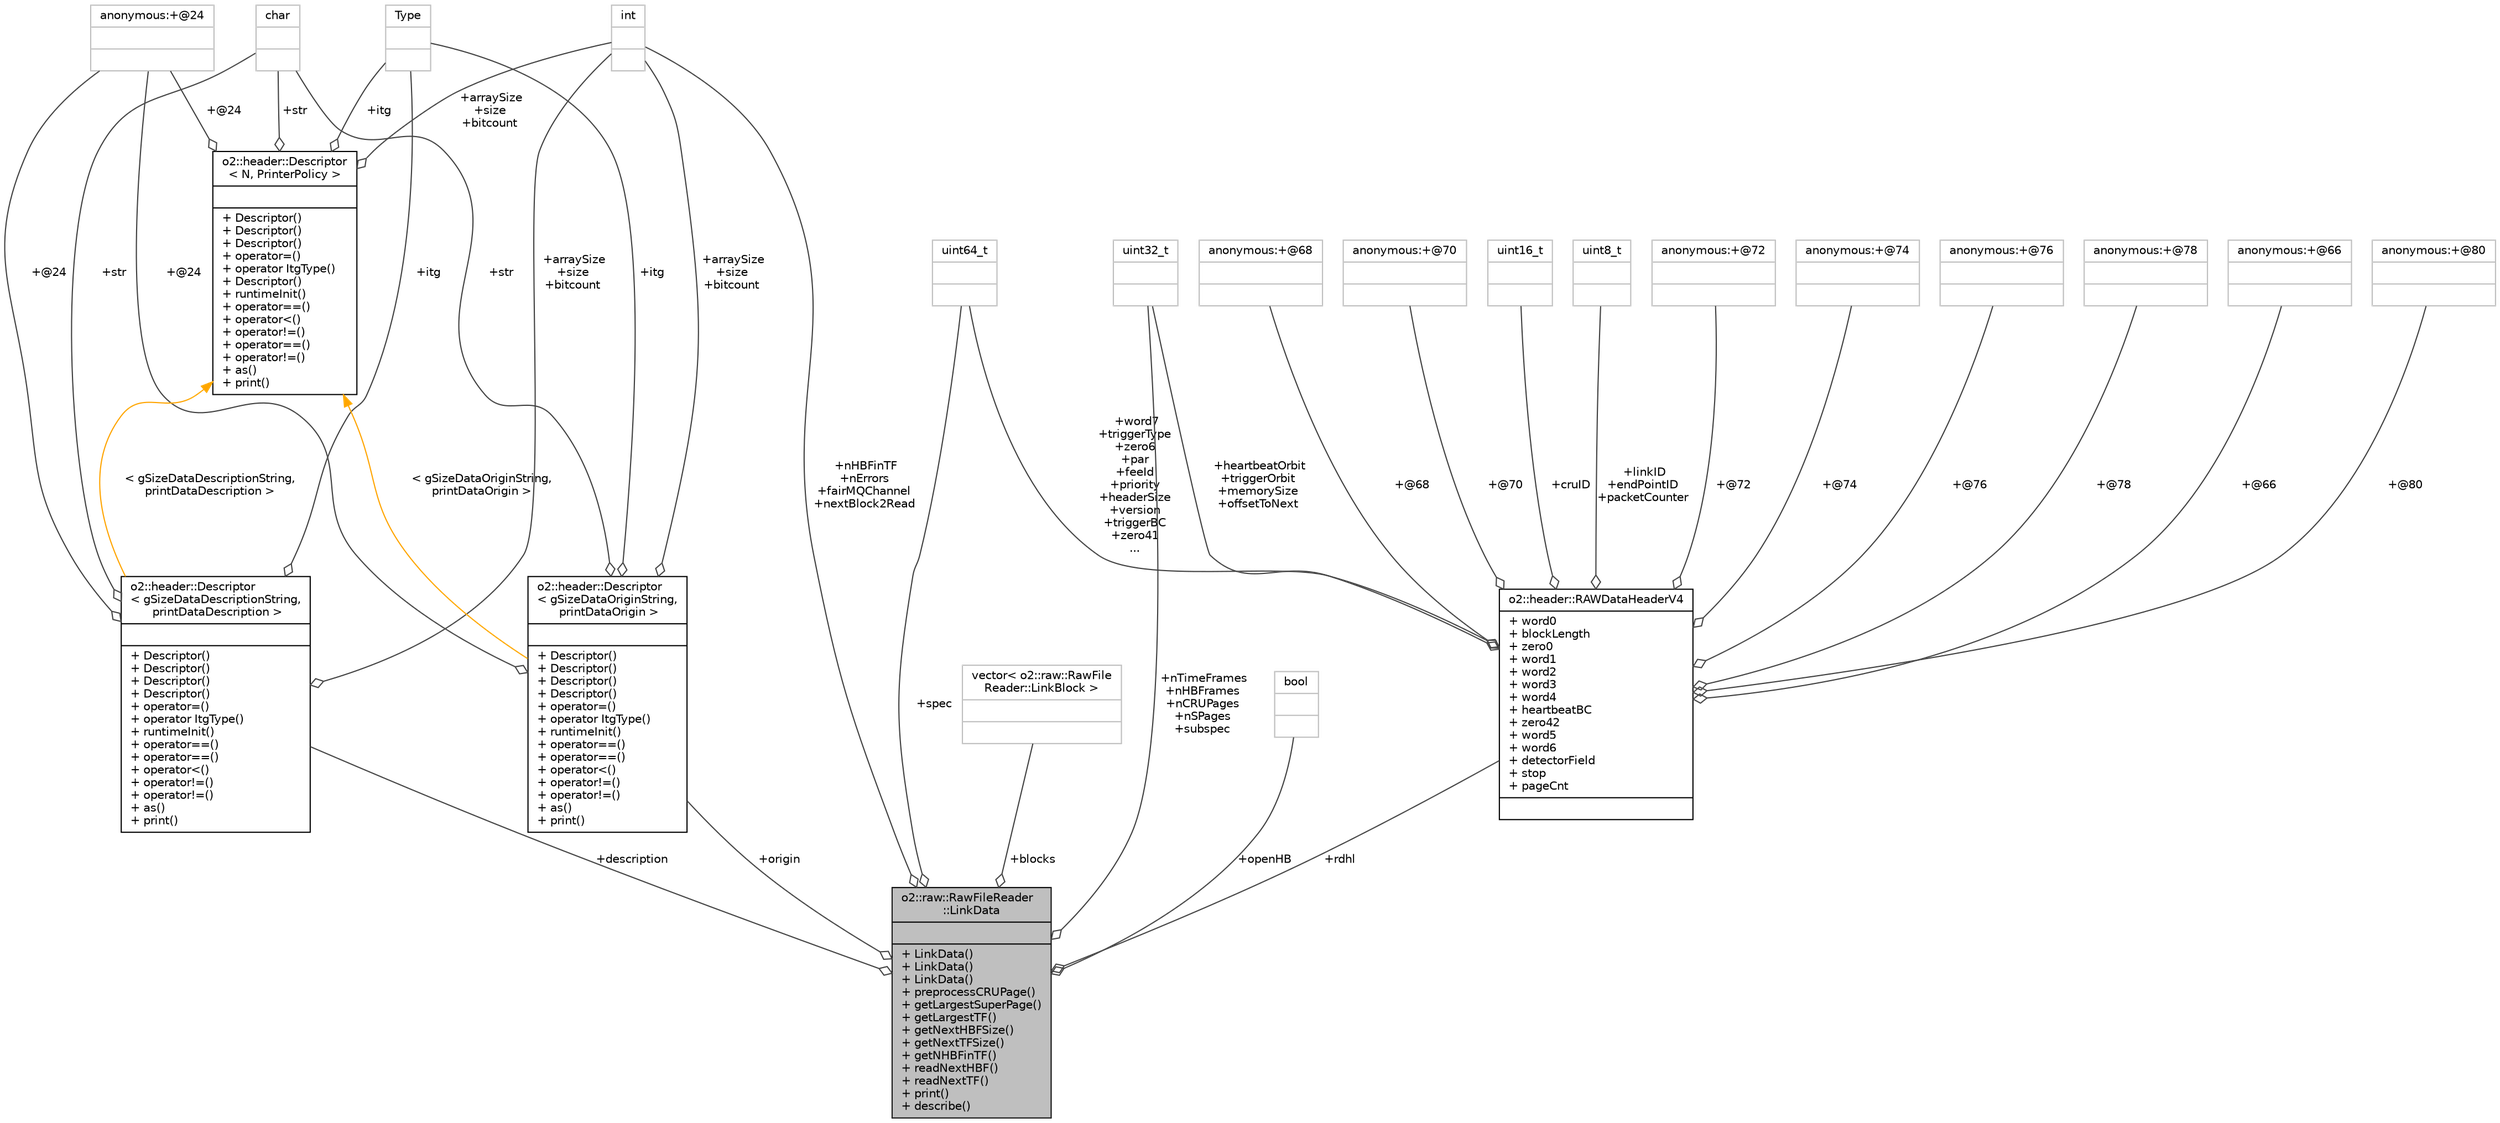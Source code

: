 digraph "o2::raw::RawFileReader::LinkData"
{
 // INTERACTIVE_SVG=YES
  bgcolor="transparent";
  edge [fontname="Helvetica",fontsize="10",labelfontname="Helvetica",labelfontsize="10"];
  node [fontname="Helvetica",fontsize="10",shape=record];
  Node1 [label="{o2::raw::RawFileReader\l::LinkData\n||+ LinkData()\l+ LinkData()\l+ LinkData()\l+ preprocessCRUPage()\l+ getLargestSuperPage()\l+ getLargestTF()\l+ getNextHBFSize()\l+ getNextTFSize()\l+ getNHBFinTF()\l+ readNextHBF()\l+ readNextTF()\l+ print()\l+ describe()\l}",height=0.2,width=0.4,color="black", fillcolor="grey75", style="filled", fontcolor="black"];
  Node2 -> Node1 [color="grey25",fontsize="10",style="solid",label=" +spec" ,arrowhead="odiamond",fontname="Helvetica"];
  Node2 [label="{uint64_t\n||}",height=0.2,width=0.4,color="grey75"];
  Node3 -> Node1 [color="grey25",fontsize="10",style="solid",label=" +origin" ,arrowhead="odiamond",fontname="Helvetica"];
  Node3 [label="{o2::header::Descriptor\l\< gSizeDataOriginString,\l printDataOrigin \>\n||+ Descriptor()\l+ Descriptor()\l+ Descriptor()\l+ Descriptor()\l+ operator=()\l+ operator ItgType()\l+ runtimeInit()\l+ operator==()\l+ operator==()\l+ operator\<()\l+ operator!=()\l+ operator!=()\l+ as()\l+ print()\l}",height=0.2,width=0.4,color="black",URL="$d9/db3/structo2_1_1header_1_1Descriptor.html"];
  Node4 -> Node3 [color="grey25",fontsize="10",style="solid",label=" +itg" ,arrowhead="odiamond",fontname="Helvetica"];
  Node4 [label="{Type\n||}",height=0.2,width=0.4,color="grey75"];
  Node5 -> Node3 [color="grey25",fontsize="10",style="solid",label=" +str" ,arrowhead="odiamond",fontname="Helvetica"];
  Node5 [label="{char\n||}",height=0.2,width=0.4,color="grey75"];
  Node6 -> Node3 [color="grey25",fontsize="10",style="solid",label=" +arraySize\n+size\n+bitcount" ,arrowhead="odiamond",fontname="Helvetica"];
  Node6 [label="{int\n||}",height=0.2,width=0.4,color="grey75"];
  Node7 -> Node3 [color="grey25",fontsize="10",style="solid",label=" +@24" ,arrowhead="odiamond",fontname="Helvetica"];
  Node7 [label="{anonymous:+@24\n||}",height=0.2,width=0.4,color="grey75"];
  Node8 -> Node3 [dir="back",color="orange",fontsize="10",style="solid",label=" \< gSizeDataOriginString,\l printDataOrigin \>" ,fontname="Helvetica"];
  Node8 [label="{o2::header::Descriptor\l\< N, PrinterPolicy \>\n||+ Descriptor()\l+ Descriptor()\l+ Descriptor()\l+ operator=()\l+ operator ItgType()\l+ Descriptor()\l+ runtimeInit()\l+ operator==()\l+ operator\<()\l+ operator!=()\l+ operator==()\l+ operator!=()\l+ as()\l+ print()\l}",height=0.2,width=0.4,color="black",URL="$d9/db3/structo2_1_1header_1_1Descriptor.html"];
  Node4 -> Node8 [color="grey25",fontsize="10",style="solid",label=" +itg" ,arrowhead="odiamond",fontname="Helvetica"];
  Node5 -> Node8 [color="grey25",fontsize="10",style="solid",label=" +str" ,arrowhead="odiamond",fontname="Helvetica"];
  Node6 -> Node8 [color="grey25",fontsize="10",style="solid",label=" +arraySize\n+size\n+bitcount" ,arrowhead="odiamond",fontname="Helvetica"];
  Node7 -> Node8 [color="grey25",fontsize="10",style="solid",label=" +@24" ,arrowhead="odiamond",fontname="Helvetica"];
  Node9 -> Node1 [color="grey25",fontsize="10",style="solid",label=" +description" ,arrowhead="odiamond",fontname="Helvetica"];
  Node9 [label="{o2::header::Descriptor\l\< gSizeDataDescriptionString,\l printDataDescription \>\n||+ Descriptor()\l+ Descriptor()\l+ Descriptor()\l+ Descriptor()\l+ operator=()\l+ operator ItgType()\l+ runtimeInit()\l+ operator==()\l+ operator==()\l+ operator\<()\l+ operator!=()\l+ operator!=()\l+ as()\l+ print()\l}",height=0.2,width=0.4,color="black",URL="$d9/db3/structo2_1_1header_1_1Descriptor.html"];
  Node4 -> Node9 [color="grey25",fontsize="10",style="solid",label=" +itg" ,arrowhead="odiamond",fontname="Helvetica"];
  Node5 -> Node9 [color="grey25",fontsize="10",style="solid",label=" +str" ,arrowhead="odiamond",fontname="Helvetica"];
  Node6 -> Node9 [color="grey25",fontsize="10",style="solid",label=" +arraySize\n+size\n+bitcount" ,arrowhead="odiamond",fontname="Helvetica"];
  Node7 -> Node9 [color="grey25",fontsize="10",style="solid",label=" +@24" ,arrowhead="odiamond",fontname="Helvetica"];
  Node8 -> Node9 [dir="back",color="orange",fontsize="10",style="solid",label=" \< gSizeDataDescriptionString,\l printDataDescription \>" ,fontname="Helvetica"];
  Node10 -> Node1 [color="grey25",fontsize="10",style="solid",label=" +blocks" ,arrowhead="odiamond",fontname="Helvetica"];
  Node10 [label="{vector\< o2::raw::RawFile\lReader::LinkBlock \>\n||}",height=0.2,width=0.4,color="grey75"];
  Node11 -> Node1 [color="grey25",fontsize="10",style="solid",label=" +nTimeFrames\n+nHBFrames\n+nCRUPages\n+nSPages\n+subspec" ,arrowhead="odiamond",fontname="Helvetica"];
  Node11 [label="{uint32_t\n||}",height=0.2,width=0.4,color="grey75"];
  Node6 -> Node1 [color="grey25",fontsize="10",style="solid",label=" +nHBFinTF\n+nErrors\n+fairMQChannel\n+nextBlock2Read" ,arrowhead="odiamond",fontname="Helvetica"];
  Node12 -> Node1 [color="grey25",fontsize="10",style="solid",label=" +openHB" ,arrowhead="odiamond",fontname="Helvetica"];
  Node12 [label="{bool\n||}",height=0.2,width=0.4,color="grey75"];
  Node13 -> Node1 [color="grey25",fontsize="10",style="solid",label=" +rdhl" ,arrowhead="odiamond",fontname="Helvetica"];
  Node13 [label="{o2::header::RAWDataHeaderV4\n|+ word0\l+ blockLength\l+ zero0\l+ word1\l+ word2\l+ word3\l+ word4\l+ heartbeatBC\l+ zero42\l+ word5\l+ word6\l+ detectorField\l+ stop\l+ pageCnt\l|}",height=0.2,width=0.4,color="black",URL="$d8/d47/structo2_1_1header_1_1RAWDataHeaderV4.html"];
  Node14 -> Node13 [color="grey25",fontsize="10",style="solid",label=" +@68" ,arrowhead="odiamond",fontname="Helvetica"];
  Node14 [label="{anonymous:+@68\n||}",height=0.2,width=0.4,color="grey75"];
  Node15 -> Node13 [color="grey25",fontsize="10",style="solid",label=" +@70" ,arrowhead="odiamond",fontname="Helvetica"];
  Node15 [label="{anonymous:+@70\n||}",height=0.2,width=0.4,color="grey75"];
  Node2 -> Node13 [color="grey25",fontsize="10",style="solid",label=" +word7\n+triggerType\n+zero6\n+par\n+feeId\n+priority\n+headerSize\n+version\n+triggerBC\n+zero41\n..." ,arrowhead="odiamond",fontname="Helvetica"];
  Node16 -> Node13 [color="grey25",fontsize="10",style="solid",label=" +cruID" ,arrowhead="odiamond",fontname="Helvetica"];
  Node16 [label="{uint16_t\n||}",height=0.2,width=0.4,color="grey75"];
  Node17 -> Node13 [color="grey25",fontsize="10",style="solid",label=" +linkID\n+endPointID\n+packetCounter" ,arrowhead="odiamond",fontname="Helvetica"];
  Node17 [label="{uint8_t\n||}",height=0.2,width=0.4,color="grey75"];
  Node18 -> Node13 [color="grey25",fontsize="10",style="solid",label=" +@72" ,arrowhead="odiamond",fontname="Helvetica"];
  Node18 [label="{anonymous:+@72\n||}",height=0.2,width=0.4,color="grey75"];
  Node11 -> Node13 [color="grey25",fontsize="10",style="solid",label=" +heartbeatOrbit\n+triggerOrbit\n+memorySize\n+offsetToNext" ,arrowhead="odiamond",fontname="Helvetica"];
  Node19 -> Node13 [color="grey25",fontsize="10",style="solid",label=" +@74" ,arrowhead="odiamond",fontname="Helvetica"];
  Node19 [label="{anonymous:+@74\n||}",height=0.2,width=0.4,color="grey75"];
  Node20 -> Node13 [color="grey25",fontsize="10",style="solid",label=" +@76" ,arrowhead="odiamond",fontname="Helvetica"];
  Node20 [label="{anonymous:+@76\n||}",height=0.2,width=0.4,color="grey75"];
  Node21 -> Node13 [color="grey25",fontsize="10",style="solid",label=" +@78" ,arrowhead="odiamond",fontname="Helvetica"];
  Node21 [label="{anonymous:+@78\n||}",height=0.2,width=0.4,color="grey75"];
  Node22 -> Node13 [color="grey25",fontsize="10",style="solid",label=" +@66" ,arrowhead="odiamond",fontname="Helvetica"];
  Node22 [label="{anonymous:+@66\n||}",height=0.2,width=0.4,color="grey75"];
  Node23 -> Node13 [color="grey25",fontsize="10",style="solid",label=" +@80" ,arrowhead="odiamond",fontname="Helvetica"];
  Node23 [label="{anonymous:+@80\n||}",height=0.2,width=0.4,color="grey75"];
}
